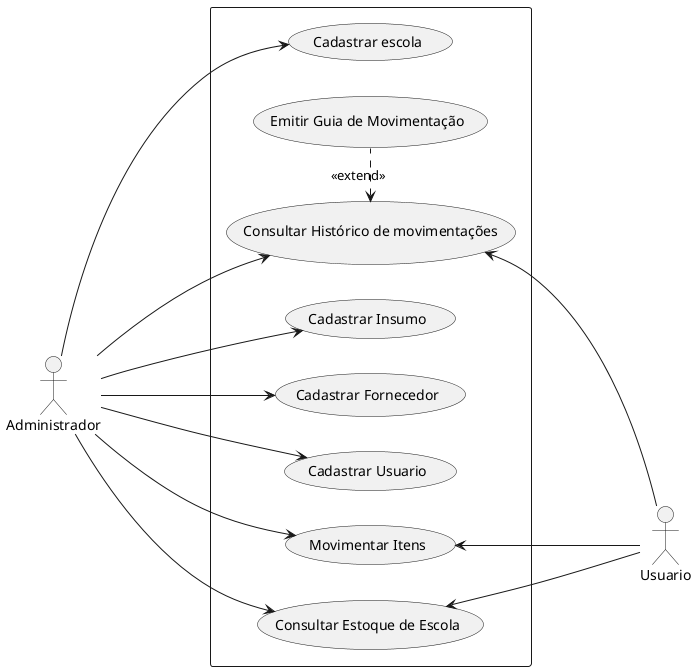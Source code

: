 @startuml Diagrama de Casos de Uso
'https://plantuml.com/use-case-diagram

left to right direction

rectangle {

    (Cadastrar escola) as (UC01)
    (Cadastrar Insumo) as (UC02)
    (Cadastrar Fornecedor) as (UC03)
    (Cadastrar Usuario) as (UC04)
    (Consultar Histórico de movimentações) as (UC05)
    (Movimentar Itens) as (UC06)
    (Emitir Guia de Movimentação) as (UC07)
    (Consultar Estoque de Escola) as (UC08)
}

Administrador -> (UC01)
Administrador --> (UC02)
Administrador --> (UC03)
Administrador ---> (UC04)
Administrador ---> (UC05)
Administrador ---> (UC06)
Administrador --> (UC08)

(UC05) <--- Usuario 
(UC06) <--- Usuario
(UC08) <--- Usuario

(UC05) <. (UC07) : <<extend>>

@enduml